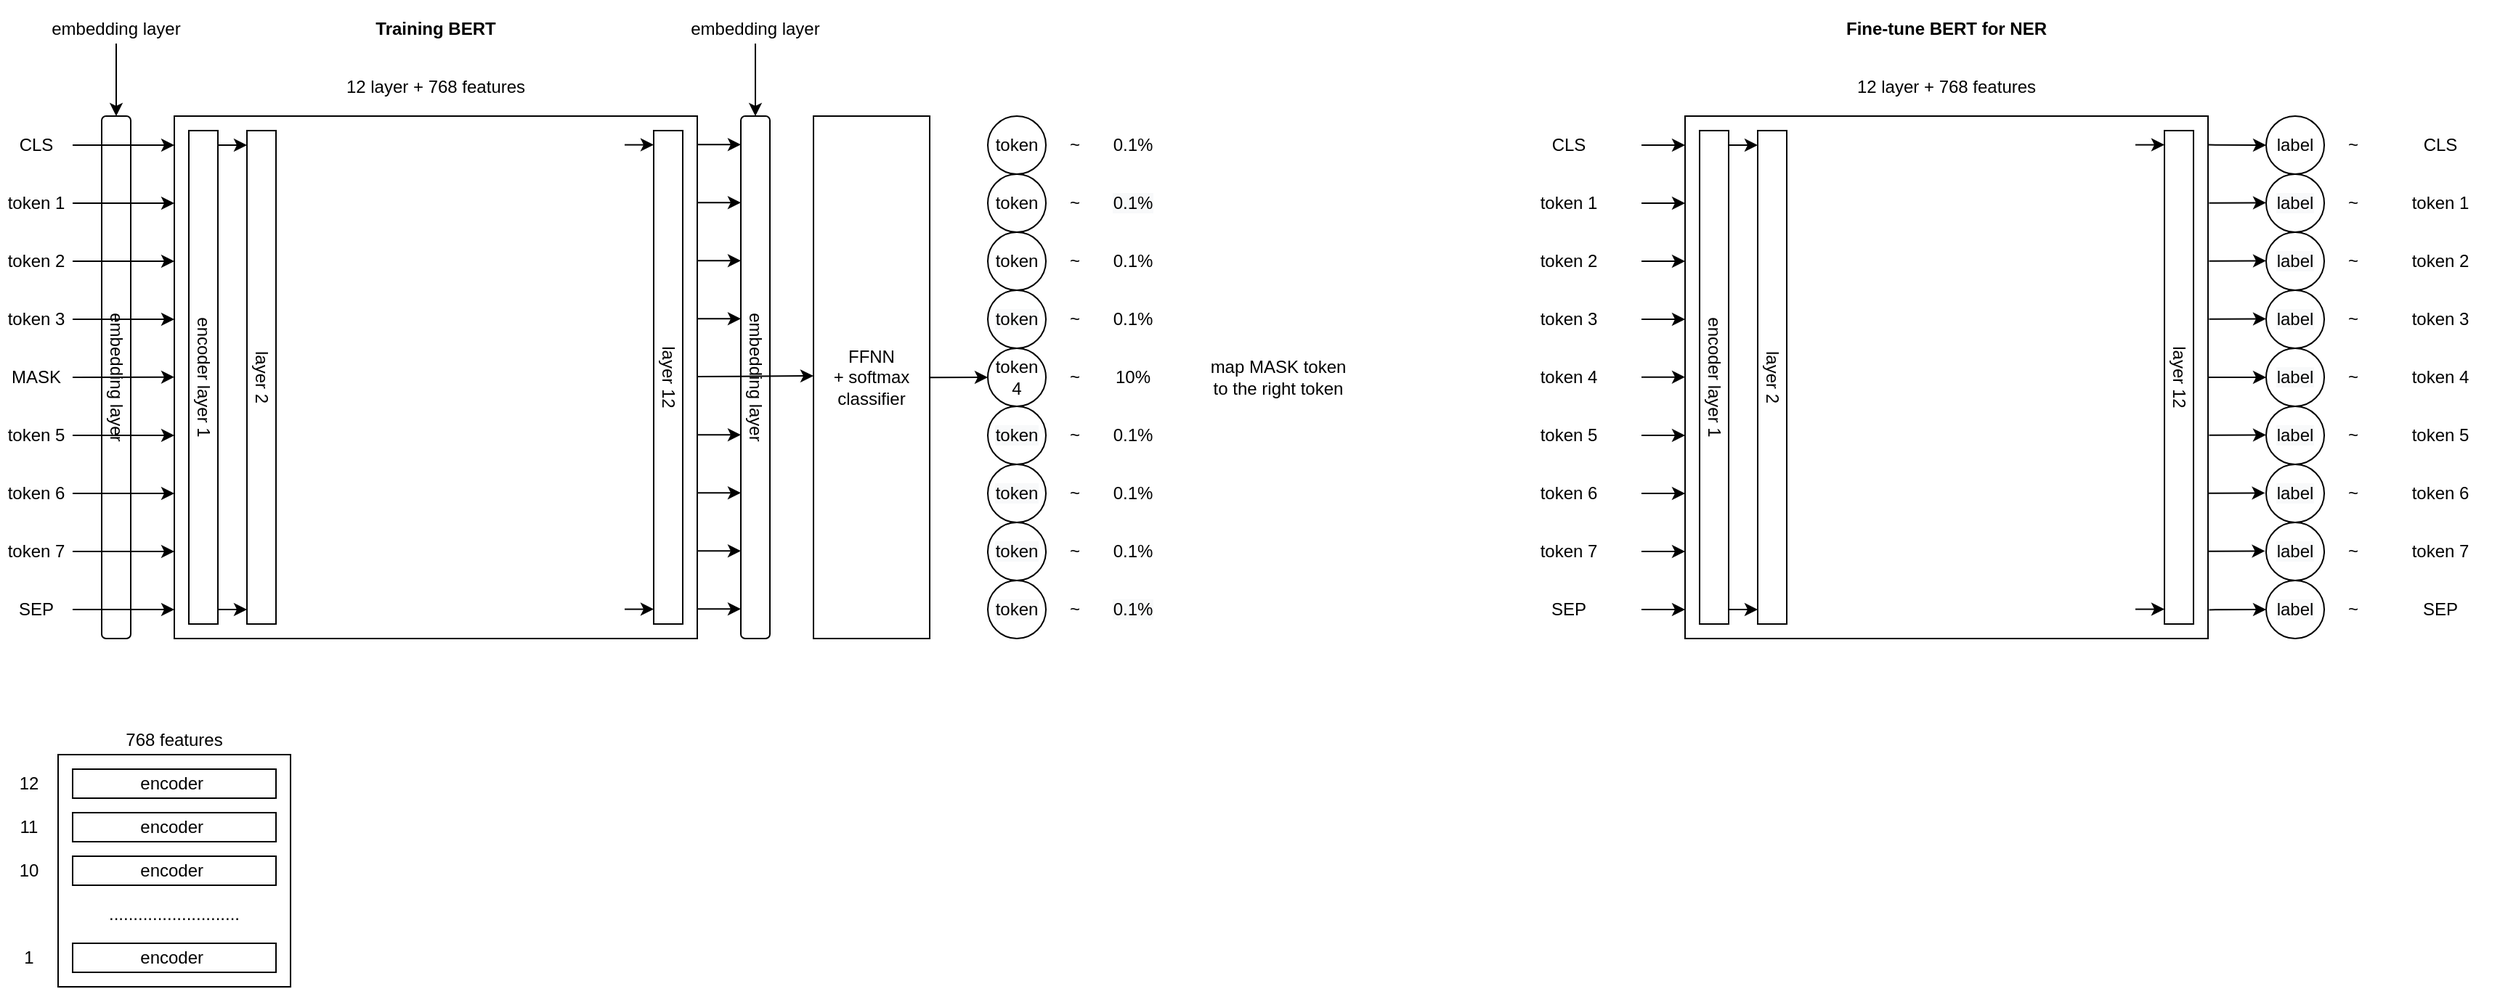 <mxfile version="14.7.3" type="github">
  <diagram id="Am8PIktLpf--4aQYehBC" name="Page-1">
    <mxGraphModel dx="979" dy="536" grid="0" gridSize="10" guides="1" tooltips="1" connect="1" arrows="1" fold="1" page="1" pageScale="1" pageWidth="1920" pageHeight="1200" math="0" shadow="0">
      <root>
        <mxCell id="0" />
        <mxCell id="1" parent="0" />
        <mxCell id="1VEz2_jv1e1CEYr6-E1S-1" value="" style="whiteSpace=wrap;html=1;aspect=fixed;" parent="1" vertex="1">
          <mxGeometry x="1200" y="200" width="360" height="360" as="geometry" />
        </mxCell>
        <mxCell id="1VEz2_jv1e1CEYr6-E1S-2" value="" style="rounded=0;whiteSpace=wrap;html=1;" parent="1" vertex="1">
          <mxGeometry x="1210" y="210" width="20" height="340" as="geometry" />
        </mxCell>
        <mxCell id="1VEz2_jv1e1CEYr6-E1S-3" value="" style="rounded=0;whiteSpace=wrap;html=1;" parent="1" vertex="1">
          <mxGeometry x="1250" y="210" width="20" height="340" as="geometry" />
        </mxCell>
        <mxCell id="1VEz2_jv1e1CEYr6-E1S-4" value="" style="rounded=0;whiteSpace=wrap;html=1;" parent="1" vertex="1">
          <mxGeometry x="1530" y="210" width="20" height="340" as="geometry" />
        </mxCell>
        <mxCell id="1VEz2_jv1e1CEYr6-E1S-5" value="" style="endArrow=classic;html=1;" parent="1" edge="1">
          <mxGeometry width="50" height="50" relative="1" as="geometry">
            <mxPoint x="1170" y="220" as="sourcePoint" />
            <mxPoint x="1200" y="220" as="targetPoint" />
            <Array as="points">
              <mxPoint x="1200" y="220" />
            </Array>
          </mxGeometry>
        </mxCell>
        <mxCell id="1VEz2_jv1e1CEYr6-E1S-6" value="" style="endArrow=classic;html=1;" parent="1" edge="1">
          <mxGeometry width="50" height="50" relative="1" as="geometry">
            <mxPoint x="1170" y="260" as="sourcePoint" />
            <mxPoint x="1200" y="260" as="targetPoint" />
            <Array as="points">
              <mxPoint x="1200" y="260" />
            </Array>
          </mxGeometry>
        </mxCell>
        <mxCell id="1VEz2_jv1e1CEYr6-E1S-7" value="" style="endArrow=classic;html=1;" parent="1" edge="1">
          <mxGeometry width="50" height="50" relative="1" as="geometry">
            <mxPoint x="1170" y="300" as="sourcePoint" />
            <mxPoint x="1200" y="300" as="targetPoint" />
            <Array as="points">
              <mxPoint x="1200" y="300" />
            </Array>
          </mxGeometry>
        </mxCell>
        <mxCell id="1VEz2_jv1e1CEYr6-E1S-8" value="" style="endArrow=classic;html=1;" parent="1" edge="1">
          <mxGeometry width="50" height="50" relative="1" as="geometry">
            <mxPoint x="1170" y="340" as="sourcePoint" />
            <mxPoint x="1200" y="340" as="targetPoint" />
            <Array as="points">
              <mxPoint x="1200" y="340" />
            </Array>
          </mxGeometry>
        </mxCell>
        <mxCell id="1VEz2_jv1e1CEYr6-E1S-9" value="" style="endArrow=classic;html=1;" parent="1" edge="1">
          <mxGeometry width="50" height="50" relative="1" as="geometry">
            <mxPoint x="1170" y="379.83" as="sourcePoint" />
            <mxPoint x="1200" y="379.83" as="targetPoint" />
            <Array as="points">
              <mxPoint x="1200" y="379.83" />
            </Array>
          </mxGeometry>
        </mxCell>
        <mxCell id="1VEz2_jv1e1CEYr6-E1S-10" value="" style="endArrow=classic;html=1;" parent="1" edge="1">
          <mxGeometry width="50" height="50" relative="1" as="geometry">
            <mxPoint x="1170" y="420.0" as="sourcePoint" />
            <mxPoint x="1200" y="420.0" as="targetPoint" />
            <Array as="points">
              <mxPoint x="1200" y="420" />
            </Array>
          </mxGeometry>
        </mxCell>
        <mxCell id="1VEz2_jv1e1CEYr6-E1S-11" value="" style="endArrow=classic;html=1;" parent="1" edge="1">
          <mxGeometry width="50" height="50" relative="1" as="geometry">
            <mxPoint x="1170" y="460" as="sourcePoint" />
            <mxPoint x="1200" y="460" as="targetPoint" />
            <Array as="points">
              <mxPoint x="1200" y="460" />
            </Array>
          </mxGeometry>
        </mxCell>
        <mxCell id="1VEz2_jv1e1CEYr6-E1S-12" value="" style="endArrow=classic;html=1;" parent="1" edge="1">
          <mxGeometry width="50" height="50" relative="1" as="geometry">
            <mxPoint x="1170" y="500" as="sourcePoint" />
            <mxPoint x="1200" y="500" as="targetPoint" />
            <Array as="points">
              <mxPoint x="1200" y="500" />
            </Array>
          </mxGeometry>
        </mxCell>
        <mxCell id="1VEz2_jv1e1CEYr6-E1S-13" value="" style="endArrow=classic;html=1;" parent="1" edge="1">
          <mxGeometry width="50" height="50" relative="1" as="geometry">
            <mxPoint x="1170" y="540" as="sourcePoint" />
            <mxPoint x="1200" y="540" as="targetPoint" />
            <Array as="points">
              <mxPoint x="1200" y="540" />
            </Array>
          </mxGeometry>
        </mxCell>
        <mxCell id="1VEz2_jv1e1CEYr6-E1S-14" value="" style="endArrow=classic;html=1;" parent="1" edge="1">
          <mxGeometry width="50" height="50" relative="1" as="geometry">
            <mxPoint x="1230" y="220" as="sourcePoint" />
            <mxPoint x="1250" y="220" as="targetPoint" />
            <Array as="points" />
          </mxGeometry>
        </mxCell>
        <mxCell id="1VEz2_jv1e1CEYr6-E1S-16" value="" style="endArrow=classic;html=1;" parent="1" edge="1">
          <mxGeometry width="50" height="50" relative="1" as="geometry">
            <mxPoint x="1230" y="540" as="sourcePoint" />
            <mxPoint x="1250" y="540" as="targetPoint" />
            <Array as="points" />
          </mxGeometry>
        </mxCell>
        <mxCell id="1VEz2_jv1e1CEYr6-E1S-17" value="" style="endArrow=classic;html=1;exitX=1.001;exitY=0.055;exitDx=0;exitDy=0;exitPerimeter=0;" parent="1" source="1VEz2_jv1e1CEYr6-E1S-1" edge="1">
          <mxGeometry width="50" height="50" relative="1" as="geometry">
            <mxPoint x="1570" y="220" as="sourcePoint" />
            <mxPoint x="1600" y="220" as="targetPoint" />
            <Array as="points">
              <mxPoint x="1600" y="220" />
            </Array>
          </mxGeometry>
        </mxCell>
        <mxCell id="1VEz2_jv1e1CEYr6-E1S-18" value="" style="endArrow=classic;html=1;exitX=1.002;exitY=0.945;exitDx=0;exitDy=0;exitPerimeter=0;" parent="1" source="1VEz2_jv1e1CEYr6-E1S-1" edge="1">
          <mxGeometry width="50" height="50" relative="1" as="geometry">
            <mxPoint x="1570" y="540" as="sourcePoint" />
            <mxPoint x="1600" y="540" as="targetPoint" />
            <Array as="points" />
          </mxGeometry>
        </mxCell>
        <mxCell id="1VEz2_jv1e1CEYr6-E1S-21" value="label" style="ellipse;whiteSpace=wrap;html=1;aspect=fixed;" parent="1" vertex="1">
          <mxGeometry x="1600" y="200" width="40" height="40" as="geometry" />
        </mxCell>
        <mxCell id="1VEz2_jv1e1CEYr6-E1S-22" value="&#xa;&#xa;&lt;span style=&quot;color: rgb(0, 0, 0); font-family: helvetica; font-size: 12px; font-style: normal; font-weight: 400; letter-spacing: normal; text-align: center; text-indent: 0px; text-transform: none; word-spacing: 0px; background-color: rgb(248, 249, 250); display: inline; float: none;&quot;&gt;label&lt;/span&gt;&#xa;&#xa;" style="ellipse;whiteSpace=wrap;html=1;aspect=fixed;" parent="1" vertex="1">
          <mxGeometry x="1600" y="240" width="40" height="40" as="geometry" />
        </mxCell>
        <mxCell id="1VEz2_jv1e1CEYr6-E1S-23" value="&#xa;&#xa;&lt;span style=&quot;color: rgb(0, 0, 0); font-family: helvetica; font-size: 12px; font-style: normal; font-weight: 400; letter-spacing: normal; text-align: center; text-indent: 0px; text-transform: none; word-spacing: 0px; background-color: rgb(248, 249, 250); display: inline; float: none;&quot;&gt;label&lt;/span&gt;&#xa;&#xa;" style="ellipse;whiteSpace=wrap;html=1;aspect=fixed;" parent="1" vertex="1">
          <mxGeometry x="1600" y="280" width="40" height="40" as="geometry" />
        </mxCell>
        <mxCell id="1VEz2_jv1e1CEYr6-E1S-24" value="&#xa;&#xa;&lt;span style=&quot;color: rgb(0, 0, 0); font-family: helvetica; font-size: 12px; font-style: normal; font-weight: 400; letter-spacing: normal; text-align: center; text-indent: 0px; text-transform: none; word-spacing: 0px; background-color: rgb(248, 249, 250); display: inline; float: none;&quot;&gt;label&lt;/span&gt;&#xa;&#xa;" style="ellipse;whiteSpace=wrap;html=1;aspect=fixed;" parent="1" vertex="1">
          <mxGeometry x="1600" y="320" width="40" height="40" as="geometry" />
        </mxCell>
        <mxCell id="1VEz2_jv1e1CEYr6-E1S-25" value="&#xa;&#xa;&lt;span style=&quot;color: rgb(0, 0, 0); font-family: helvetica; font-size: 12px; font-style: normal; font-weight: 400; letter-spacing: normal; text-align: center; text-indent: 0px; text-transform: none; word-spacing: 0px; background-color: rgb(248, 249, 250); display: inline; float: none;&quot;&gt;label&lt;/span&gt;&#xa;&#xa;" style="ellipse;whiteSpace=wrap;html=1;aspect=fixed;" parent="1" vertex="1">
          <mxGeometry x="1600" y="360" width="40" height="40" as="geometry" />
        </mxCell>
        <mxCell id="1VEz2_jv1e1CEYr6-E1S-26" value="&#xa;&#xa;&lt;span style=&quot;color: rgb(0, 0, 0); font-family: helvetica; font-size: 12px; font-style: normal; font-weight: 400; letter-spacing: normal; text-align: center; text-indent: 0px; text-transform: none; word-spacing: 0px; background-color: rgb(248, 249, 250); display: inline; float: none;&quot;&gt;label&lt;/span&gt;&#xa;&#xa;" style="ellipse;whiteSpace=wrap;html=1;aspect=fixed;" parent="1" vertex="1">
          <mxGeometry x="1600" y="400" width="40" height="40" as="geometry" />
        </mxCell>
        <mxCell id="1VEz2_jv1e1CEYr6-E1S-27" value="&#xa;&#xa;&lt;span style=&quot;color: rgb(0, 0, 0); font-family: helvetica; font-size: 12px; font-style: normal; font-weight: 400; letter-spacing: normal; text-align: center; text-indent: 0px; text-transform: none; word-spacing: 0px; background-color: rgb(248, 249, 250); display: inline; float: none;&quot;&gt;label&lt;/span&gt;&#xa;&#xa;" style="ellipse;whiteSpace=wrap;html=1;aspect=fixed;" parent="1" vertex="1">
          <mxGeometry x="1600" y="440" width="40" height="40" as="geometry" />
        </mxCell>
        <mxCell id="1VEz2_jv1e1CEYr6-E1S-28" value="&#xa;&#xa;&lt;span style=&quot;color: rgb(0, 0, 0); font-family: helvetica; font-size: 12px; font-style: normal; font-weight: 400; letter-spacing: normal; text-align: center; text-indent: 0px; text-transform: none; word-spacing: 0px; background-color: rgb(248, 249, 250); display: inline; float: none;&quot;&gt;label&lt;/span&gt;&#xa;&#xa;" style="ellipse;whiteSpace=wrap;html=1;aspect=fixed;" parent="1" vertex="1">
          <mxGeometry x="1600" y="480" width="40" height="40" as="geometry" />
        </mxCell>
        <mxCell id="1VEz2_jv1e1CEYr6-E1S-29" value="&#xa;&#xa;&lt;span style=&quot;color: rgb(0, 0, 0); font-family: helvetica; font-size: 12px; font-style: normal; font-weight: 400; letter-spacing: normal; text-align: center; text-indent: 0px; text-transform: none; word-spacing: 0px; background-color: rgb(248, 249, 250); display: inline; float: none;&quot;&gt;label&lt;/span&gt;&#xa;&#xa;" style="ellipse;whiteSpace=wrap;html=1;aspect=fixed;" parent="1" vertex="1">
          <mxGeometry x="1600" y="520" width="40" height="40" as="geometry" />
        </mxCell>
        <mxCell id="1VEz2_jv1e1CEYr6-E1S-30" value="" style="endArrow=classic;html=1;entryX=0;entryY=0.5;entryDx=0;entryDy=0;" parent="1" target="1VEz2_jv1e1CEYr6-E1S-25" edge="1">
          <mxGeometry width="50" height="50" relative="1" as="geometry">
            <mxPoint x="1560" y="380" as="sourcePoint" />
            <mxPoint x="1610" y="330" as="targetPoint" />
          </mxGeometry>
        </mxCell>
        <mxCell id="1VEz2_jv1e1CEYr6-E1S-31" value="12 layer + 768 features" style="text;html=1;strokeColor=none;fillColor=none;align=center;verticalAlign=middle;whiteSpace=wrap;rounded=0;" parent="1" vertex="1">
          <mxGeometry x="1200" y="170" width="360" height="20" as="geometry" />
        </mxCell>
        <mxCell id="1VEz2_jv1e1CEYr6-E1S-32" value="encoder layer 1" style="text;html=1;strokeColor=none;fillColor=none;align=center;verticalAlign=middle;whiteSpace=wrap;rounded=0;rotation=90;" parent="1" vertex="1">
          <mxGeometry x="1175" y="370" width="90" height="20" as="geometry" />
        </mxCell>
        <mxCell id="1VEz2_jv1e1CEYr6-E1S-33" value="layer 2" style="text;html=1;strokeColor=none;fillColor=none;align=center;verticalAlign=middle;whiteSpace=wrap;rounded=0;rotation=90;" parent="1" vertex="1">
          <mxGeometry x="1240" y="370" width="40" height="20" as="geometry" />
        </mxCell>
        <mxCell id="1VEz2_jv1e1CEYr6-E1S-34" value="layer 12" style="text;html=1;strokeColor=none;fillColor=none;align=center;verticalAlign=middle;whiteSpace=wrap;rounded=0;rotation=90;" parent="1" vertex="1">
          <mxGeometry x="1505" y="370" width="70" height="20" as="geometry" />
        </mxCell>
        <mxCell id="1VEz2_jv1e1CEYr6-E1S-35" value="CLS&lt;span style=&quot;color: rgba(0 , 0 , 0 , 0) ; font-family: monospace ; font-size: 0px&quot;&gt;%3CmxGraphModel%3E%3Croot%3E%3CmxCell%20id%3D%220%22%2F%3E%3CmxCell%20id%3D%221%22%20parent%3D%220%22%2F%3E%3CmxCell%20id%3D%222%22%20value%3D%22layer%202%22%20style%3D%22text%3Bhtml%3D1%3BstrokeColor%3Dnone%3BfillColor%3Dnone%3Balign%3Dcenter%3BverticalAlign%3Dmiddle%3BwhiteSpace%3Dwrap%3Brounded%3D0%3Brotation%3D90%3B%22%20vertex%3D%221%22%20parent%3D%221%22%3E%3CmxGeometry%20x%3D%22240%22%20y%3D%22270%22%20width%3D%2240%22%20height%3D%2220%22%20as%3D%22geometry%22%2F%3E%3C%2FmxCell%3E%3C%2Froot%3E%3C%2FmxGraphModel%3E&lt;/span&gt;&lt;span style=&quot;color: rgba(0 , 0 , 0 , 0) ; font-family: monospace ; font-size: 0px&quot;&gt;%3CmxGraphModel%3E%3Croot%3E%3CmxCell%20id%3D%220%22%2F%3E%3CmxCell%20id%3D%221%22%20parent%3D%220%22%2F%3E%3CmxCell%20id%3D%222%22%20value%3D%22layer%202%22%20style%3D%22text%3Bhtml%3D1%3BstrokeColor%3Dnone%3BfillColor%3Dnone%3Balign%3Dcenter%3BverticalAlign%3Dmiddle%3BwhiteSpace%3Dwrap%3Brounded%3D0%3Brotation%3D90%3B%22%20vertex%3D%221%22%20parent%3D%221%22%3E%3CmxGeometry%20x%3D%22240%22%20y%3D%22270%22%20width%3D%2240%22%20height%3D%2220%22%20as%3D%22geometry%22%2F%3E%3C%2FmxCell%3E%3C%2Froot%3E%3C%2FmxGraphModel%3E&lt;/span&gt;" style="text;html=1;strokeColor=none;fillColor=none;align=center;verticalAlign=middle;whiteSpace=wrap;rounded=0;" parent="1" vertex="1">
          <mxGeometry x="1080" y="210" width="80" height="20" as="geometry" />
        </mxCell>
        <mxCell id="1VEz2_jv1e1CEYr6-E1S-36" value="token 1" style="text;html=1;strokeColor=none;fillColor=none;align=center;verticalAlign=middle;whiteSpace=wrap;rounded=0;" parent="1" vertex="1">
          <mxGeometry x="1080" y="250" width="80" height="20" as="geometry" />
        </mxCell>
        <mxCell id="1VEz2_jv1e1CEYr6-E1S-37" value="token 2" style="text;html=1;strokeColor=none;fillColor=none;align=center;verticalAlign=middle;whiteSpace=wrap;rounded=0;" parent="1" vertex="1">
          <mxGeometry x="1080" y="290" width="80" height="20" as="geometry" />
        </mxCell>
        <mxCell id="1VEz2_jv1e1CEYr6-E1S-38" value="token 3" style="text;html=1;strokeColor=none;fillColor=none;align=center;verticalAlign=middle;whiteSpace=wrap;rounded=0;" parent="1" vertex="1">
          <mxGeometry x="1080" y="330" width="80" height="20" as="geometry" />
        </mxCell>
        <mxCell id="1VEz2_jv1e1CEYr6-E1S-39" value="token 4" style="text;html=1;strokeColor=none;fillColor=none;align=center;verticalAlign=middle;whiteSpace=wrap;rounded=0;" parent="1" vertex="1">
          <mxGeometry x="1080" y="370" width="80" height="20" as="geometry" />
        </mxCell>
        <mxCell id="1VEz2_jv1e1CEYr6-E1S-40" value="token 5" style="text;html=1;strokeColor=none;fillColor=none;align=center;verticalAlign=middle;whiteSpace=wrap;rounded=0;" parent="1" vertex="1">
          <mxGeometry x="1080" y="410" width="80" height="20" as="geometry" />
        </mxCell>
        <mxCell id="1VEz2_jv1e1CEYr6-E1S-41" value="token 6" style="text;html=1;strokeColor=none;fillColor=none;align=center;verticalAlign=middle;whiteSpace=wrap;rounded=0;" parent="1" vertex="1">
          <mxGeometry x="1080" y="450" width="80" height="20" as="geometry" />
        </mxCell>
        <mxCell id="1VEz2_jv1e1CEYr6-E1S-42" value="token 7" style="text;html=1;strokeColor=none;fillColor=none;align=center;verticalAlign=middle;whiteSpace=wrap;rounded=0;" parent="1" vertex="1">
          <mxGeometry x="1080" y="490" width="80" height="20" as="geometry" />
        </mxCell>
        <mxCell id="1VEz2_jv1e1CEYr6-E1S-43" value="SEP" style="text;html=1;strokeColor=none;fillColor=none;align=center;verticalAlign=middle;whiteSpace=wrap;rounded=0;" parent="1" vertex="1">
          <mxGeometry x="1080" y="530" width="80" height="20" as="geometry" />
        </mxCell>
        <mxCell id="1VEz2_jv1e1CEYr6-E1S-44" value="CLS&lt;span style=&quot;color: rgba(0 , 0 , 0 , 0) ; font-family: monospace ; font-size: 0px&quot;&gt;%3CmxGraphModel%3E%3Croot%3E%3CmxCell%20id%3D%220%22%2F%3E%3CmxCell%20id%3D%221%22%20parent%3D%220%22%2F%3E%3CmxCell%20id%3D%222%22%20value%3D%22layer%202%22%20style%3D%22text%3Bhtml%3D1%3BstrokeColor%3Dnone%3BfillColor%3Dnone%3Balign%3Dcenter%3BverticalAlign%3Dmiddle%3BwhiteSpace%3Dwrap%3Brounded%3D0%3Brotation%3D90%3B%22%20vertex%3D%221%22%20parent%3D%221%22%3E%3CmxGeometry%20x%3D%22240%22%20y%3D%22270%22%20width%3D%2240%22%20height%3D%2220%22%20as%3D%22geometry%22%2F%3E%3C%2FmxCell%3E%3C%2Froot%3E%3C%2FmxGraphModel%3E&lt;/span&gt;&lt;span style=&quot;color: rgba(0 , 0 , 0 , 0) ; font-family: monospace ; font-size: 0px&quot;&gt;%3CmxGraphModel%3E%3Croot%3E%3CmxCell%20id%3D%220%22%2F%3E%3CmxCell%20id%3D%221%22%20parent%3D%220%22%2F%3E%3CmxCell%20id%3D%222%22%20value%3D%22layer%202%22%20style%3D%22text%3Bhtml%3D1%3BstrokeColor%3Dnone%3BfillColor%3Dnone%3Balign%3Dcenter%3BverticalAlign%3Dmiddle%3BwhiteSpace%3Dwrap%3Brounded%3D0%3Brotation%3D90%3B%22%20vertex%3D%221%22%20parent%3D%221%22%3E%3CmxGeometry%20x%3D%22240%22%20y%3D%22270%22%20width%3D%2240%22%20height%3D%2220%22%20as%3D%22geometry%22%2F%3E%3C%2FmxCell%3E%3C%2Froot%3E%3C%2FmxGraphModel%3E&lt;/span&gt;" style="text;html=1;strokeColor=none;fillColor=none;align=center;verticalAlign=middle;whiteSpace=wrap;rounded=0;" parent="1" vertex="1">
          <mxGeometry x="1680" y="210" width="80" height="20" as="geometry" />
        </mxCell>
        <mxCell id="1VEz2_jv1e1CEYr6-E1S-45" value="token 1" style="text;html=1;strokeColor=none;fillColor=none;align=center;verticalAlign=middle;whiteSpace=wrap;rounded=0;" parent="1" vertex="1">
          <mxGeometry x="1680" y="250" width="80" height="20" as="geometry" />
        </mxCell>
        <mxCell id="1VEz2_jv1e1CEYr6-E1S-46" value="token 2" style="text;html=1;strokeColor=none;fillColor=none;align=center;verticalAlign=middle;whiteSpace=wrap;rounded=0;" parent="1" vertex="1">
          <mxGeometry x="1680" y="290" width="80" height="20" as="geometry" />
        </mxCell>
        <mxCell id="1VEz2_jv1e1CEYr6-E1S-47" value="token 3" style="text;html=1;strokeColor=none;fillColor=none;align=center;verticalAlign=middle;whiteSpace=wrap;rounded=0;" parent="1" vertex="1">
          <mxGeometry x="1680" y="330" width="80" height="20" as="geometry" />
        </mxCell>
        <mxCell id="1VEz2_jv1e1CEYr6-E1S-48" value="token 4" style="text;html=1;strokeColor=none;fillColor=none;align=center;verticalAlign=middle;whiteSpace=wrap;rounded=0;" parent="1" vertex="1">
          <mxGeometry x="1680" y="370" width="80" height="20" as="geometry" />
        </mxCell>
        <mxCell id="1VEz2_jv1e1CEYr6-E1S-49" value="token 5" style="text;html=1;strokeColor=none;fillColor=none;align=center;verticalAlign=middle;whiteSpace=wrap;rounded=0;" parent="1" vertex="1">
          <mxGeometry x="1680" y="410" width="80" height="20" as="geometry" />
        </mxCell>
        <mxCell id="1VEz2_jv1e1CEYr6-E1S-50" value="token 6" style="text;html=1;strokeColor=none;fillColor=none;align=center;verticalAlign=middle;whiteSpace=wrap;rounded=0;" parent="1" vertex="1">
          <mxGeometry x="1680" y="450" width="80" height="20" as="geometry" />
        </mxCell>
        <mxCell id="1VEz2_jv1e1CEYr6-E1S-51" value="token 7" style="text;html=1;strokeColor=none;fillColor=none;align=center;verticalAlign=middle;whiteSpace=wrap;rounded=0;" parent="1" vertex="1">
          <mxGeometry x="1680" y="490" width="80" height="20" as="geometry" />
        </mxCell>
        <mxCell id="1VEz2_jv1e1CEYr6-E1S-52" value="SEP" style="text;html=1;strokeColor=none;fillColor=none;align=center;verticalAlign=middle;whiteSpace=wrap;rounded=0;" parent="1" vertex="1">
          <mxGeometry x="1680" y="530" width="80" height="20" as="geometry" />
        </mxCell>
        <mxCell id="1VEz2_jv1e1CEYr6-E1S-54" value="~" style="text;html=1;strokeColor=none;fillColor=none;align=center;verticalAlign=middle;whiteSpace=wrap;rounded=0;" parent="1" vertex="1">
          <mxGeometry x="1640" y="210" width="40" height="20" as="geometry" />
        </mxCell>
        <mxCell id="1VEz2_jv1e1CEYr6-E1S-55" value="~" style="text;html=1;strokeColor=none;fillColor=none;align=center;verticalAlign=middle;whiteSpace=wrap;rounded=0;" parent="1" vertex="1">
          <mxGeometry x="1640" y="250" width="40" height="20" as="geometry" />
        </mxCell>
        <mxCell id="1VEz2_jv1e1CEYr6-E1S-56" value="~" style="text;html=1;strokeColor=none;fillColor=none;align=center;verticalAlign=middle;whiteSpace=wrap;rounded=0;" parent="1" vertex="1">
          <mxGeometry x="1640" y="290" width="40" height="20" as="geometry" />
        </mxCell>
        <mxCell id="1VEz2_jv1e1CEYr6-E1S-57" value="~" style="text;html=1;strokeColor=none;fillColor=none;align=center;verticalAlign=middle;whiteSpace=wrap;rounded=0;" parent="1" vertex="1">
          <mxGeometry x="1640" y="330" width="40" height="20" as="geometry" />
        </mxCell>
        <mxCell id="1VEz2_jv1e1CEYr6-E1S-58" value="~" style="text;html=1;strokeColor=none;fillColor=none;align=center;verticalAlign=middle;whiteSpace=wrap;rounded=0;" parent="1" vertex="1">
          <mxGeometry x="1640" y="370" width="40" height="20" as="geometry" />
        </mxCell>
        <mxCell id="1VEz2_jv1e1CEYr6-E1S-59" value="~" style="text;html=1;strokeColor=none;fillColor=none;align=center;verticalAlign=middle;whiteSpace=wrap;rounded=0;" parent="1" vertex="1">
          <mxGeometry x="1640" y="410" width="40" height="20" as="geometry" />
        </mxCell>
        <mxCell id="1VEz2_jv1e1CEYr6-E1S-60" value="~" style="text;html=1;strokeColor=none;fillColor=none;align=center;verticalAlign=middle;whiteSpace=wrap;rounded=0;" parent="1" vertex="1">
          <mxGeometry x="1640" y="450" width="40" height="20" as="geometry" />
        </mxCell>
        <mxCell id="1VEz2_jv1e1CEYr6-E1S-61" value="~" style="text;html=1;strokeColor=none;fillColor=none;align=center;verticalAlign=middle;whiteSpace=wrap;rounded=0;" parent="1" vertex="1">
          <mxGeometry x="1640" y="490" width="40" height="20" as="geometry" />
        </mxCell>
        <mxCell id="1VEz2_jv1e1CEYr6-E1S-62" value="~" style="text;html=1;strokeColor=none;fillColor=none;align=center;verticalAlign=middle;whiteSpace=wrap;rounded=0;" parent="1" vertex="1">
          <mxGeometry x="1640" y="530" width="40" height="20" as="geometry" />
        </mxCell>
        <mxCell id="1VEz2_jv1e1CEYr6-E1S-63" value="" style="endArrow=classic;html=1;" parent="1" edge="1">
          <mxGeometry width="50" height="50" relative="1" as="geometry">
            <mxPoint x="1510" y="219.8" as="sourcePoint" />
            <mxPoint x="1530" y="219.8" as="targetPoint" />
            <Array as="points" />
          </mxGeometry>
        </mxCell>
        <mxCell id="1VEz2_jv1e1CEYr6-E1S-64" value="" style="endArrow=classic;html=1;" parent="1" edge="1">
          <mxGeometry width="50" height="50" relative="1" as="geometry">
            <mxPoint x="1510" y="539.8" as="sourcePoint" />
            <mxPoint x="1530" y="539.8" as="targetPoint" />
            <Array as="points" />
          </mxGeometry>
        </mxCell>
        <mxCell id="1VEz2_jv1e1CEYr6-E1S-65" value="" style="rounded=0;whiteSpace=wrap;html=1;" parent="1" vertex="1">
          <mxGeometry x="80" y="640" width="160" height="160" as="geometry" />
        </mxCell>
        <mxCell id="1VEz2_jv1e1CEYr6-E1S-66" value="encoder&amp;nbsp;" style="rounded=0;whiteSpace=wrap;html=1;" parent="1" vertex="1">
          <mxGeometry x="90" y="650" width="140" height="20" as="geometry" />
        </mxCell>
        <mxCell id="1VEz2_jv1e1CEYr6-E1S-67" value="encoder&amp;nbsp;" style="rounded=0;whiteSpace=wrap;html=1;" parent="1" vertex="1">
          <mxGeometry x="90" y="680" width="140" height="20" as="geometry" />
        </mxCell>
        <mxCell id="1VEz2_jv1e1CEYr6-E1S-68" value="encoder&amp;nbsp;" style="rounded=0;whiteSpace=wrap;html=1;" parent="1" vertex="1">
          <mxGeometry x="90" y="710" width="140" height="20" as="geometry" />
        </mxCell>
        <mxCell id="1VEz2_jv1e1CEYr6-E1S-69" value="encoder&amp;nbsp;" style="rounded=0;whiteSpace=wrap;html=1;" parent="1" vertex="1">
          <mxGeometry x="90" y="770" width="140" height="20" as="geometry" />
        </mxCell>
        <mxCell id="1VEz2_jv1e1CEYr6-E1S-71" value="12" style="text;html=1;strokeColor=none;fillColor=none;align=center;verticalAlign=middle;whiteSpace=wrap;rounded=0;" parent="1" vertex="1">
          <mxGeometry x="40" y="650" width="40" height="20" as="geometry" />
        </mxCell>
        <mxCell id="1VEz2_jv1e1CEYr6-E1S-72" value="1" style="text;html=1;strokeColor=none;fillColor=none;align=center;verticalAlign=middle;whiteSpace=wrap;rounded=0;" parent="1" vertex="1">
          <mxGeometry x="40" y="770" width="40" height="20" as="geometry" />
        </mxCell>
        <mxCell id="1VEz2_jv1e1CEYr6-E1S-73" value="10" style="text;html=1;strokeColor=none;fillColor=none;align=center;verticalAlign=middle;whiteSpace=wrap;rounded=0;" parent="1" vertex="1">
          <mxGeometry x="40" y="710" width="40" height="20" as="geometry" />
        </mxCell>
        <mxCell id="1VEz2_jv1e1CEYr6-E1S-74" value="11" style="text;html=1;strokeColor=none;fillColor=none;align=center;verticalAlign=middle;whiteSpace=wrap;rounded=0;" parent="1" vertex="1">
          <mxGeometry x="40" y="680" width="40" height="20" as="geometry" />
        </mxCell>
        <mxCell id="1VEz2_jv1e1CEYr6-E1S-165" value="" style="endArrow=classic;html=1;exitX=1.002;exitY=0.945;exitDx=0;exitDy=0;exitPerimeter=0;" parent="1" edge="1">
          <mxGeometry width="50" height="50" relative="1" as="geometry">
            <mxPoint x="1560" y="499.91" as="sourcePoint" />
            <mxPoint x="1599.28" y="499.71" as="targetPoint" />
            <Array as="points" />
          </mxGeometry>
        </mxCell>
        <mxCell id="1VEz2_jv1e1CEYr6-E1S-166" value="" style="endArrow=classic;html=1;exitX=1.002;exitY=0.945;exitDx=0;exitDy=0;exitPerimeter=0;" parent="1" edge="1">
          <mxGeometry width="50" height="50" relative="1" as="geometry">
            <mxPoint x="1560" y="459.91" as="sourcePoint" />
            <mxPoint x="1599.28" y="459.71" as="targetPoint" />
            <Array as="points" />
          </mxGeometry>
        </mxCell>
        <mxCell id="1VEz2_jv1e1CEYr6-E1S-167" value="" style="endArrow=classic;html=1;exitX=1.002;exitY=0.945;exitDx=0;exitDy=0;exitPerimeter=0;" parent="1" edge="1">
          <mxGeometry width="50" height="50" relative="1" as="geometry">
            <mxPoint x="1560.72" y="419.91" as="sourcePoint" />
            <mxPoint x="1600" y="419.71" as="targetPoint" />
            <Array as="points" />
          </mxGeometry>
        </mxCell>
        <mxCell id="1VEz2_jv1e1CEYr6-E1S-168" value="" style="endArrow=classic;html=1;exitX=1.002;exitY=0.945;exitDx=0;exitDy=0;exitPerimeter=0;" parent="1" edge="1">
          <mxGeometry width="50" height="50" relative="1" as="geometry">
            <mxPoint x="1560.72" y="339.91" as="sourcePoint" />
            <mxPoint x="1600" y="339.71" as="targetPoint" />
            <Array as="points" />
          </mxGeometry>
        </mxCell>
        <mxCell id="1VEz2_jv1e1CEYr6-E1S-169" value="" style="endArrow=classic;html=1;exitX=1.002;exitY=0.945;exitDx=0;exitDy=0;exitPerimeter=0;" parent="1" edge="1">
          <mxGeometry width="50" height="50" relative="1" as="geometry">
            <mxPoint x="1560.72" y="299.91" as="sourcePoint" />
            <mxPoint x="1600" y="299.71" as="targetPoint" />
            <Array as="points" />
          </mxGeometry>
        </mxCell>
        <mxCell id="1VEz2_jv1e1CEYr6-E1S-170" value="" style="endArrow=classic;html=1;exitX=1.002;exitY=0.945;exitDx=0;exitDy=0;exitPerimeter=0;" parent="1" edge="1">
          <mxGeometry width="50" height="50" relative="1" as="geometry">
            <mxPoint x="1560.72" y="259.91" as="sourcePoint" />
            <mxPoint x="1600" y="259.71" as="targetPoint" />
            <Array as="points" />
          </mxGeometry>
        </mxCell>
        <mxCell id="1VEz2_jv1e1CEYr6-E1S-203" value="" style="whiteSpace=wrap;html=1;aspect=fixed;" parent="1" vertex="1">
          <mxGeometry x="160" y="200" width="360" height="360" as="geometry" />
        </mxCell>
        <mxCell id="1VEz2_jv1e1CEYr6-E1S-204" value="" style="rounded=0;whiteSpace=wrap;html=1;" parent="1" vertex="1">
          <mxGeometry x="170" y="210" width="20" height="340" as="geometry" />
        </mxCell>
        <mxCell id="1VEz2_jv1e1CEYr6-E1S-205" value="" style="rounded=0;whiteSpace=wrap;html=1;" parent="1" vertex="1">
          <mxGeometry x="210" y="210" width="20" height="340" as="geometry" />
        </mxCell>
        <mxCell id="1VEz2_jv1e1CEYr6-E1S-206" value="" style="rounded=0;whiteSpace=wrap;html=1;" parent="1" vertex="1">
          <mxGeometry x="490" y="210" width="20" height="340" as="geometry" />
        </mxCell>
        <mxCell id="1VEz2_jv1e1CEYr6-E1S-207" value="" style="endArrow=classic;html=1;exitX=1;exitY=0.5;exitDx=0;exitDy=0;" parent="1" edge="1" source="1VEz2_jv1e1CEYr6-E1S-222">
          <mxGeometry width="50" height="50" relative="1" as="geometry">
            <mxPoint x="130" y="220" as="sourcePoint" />
            <mxPoint x="160" y="220" as="targetPoint" />
            <Array as="points">
              <mxPoint x="160" y="220" />
            </Array>
          </mxGeometry>
        </mxCell>
        <mxCell id="1VEz2_jv1e1CEYr6-E1S-208" value="" style="endArrow=classic;html=1;exitX=1;exitY=0.5;exitDx=0;exitDy=0;" parent="1" edge="1" source="1VEz2_jv1e1CEYr6-E1S-223">
          <mxGeometry width="50" height="50" relative="1" as="geometry">
            <mxPoint x="130" y="260" as="sourcePoint" />
            <mxPoint x="160" y="260" as="targetPoint" />
            <Array as="points">
              <mxPoint x="160" y="260" />
            </Array>
          </mxGeometry>
        </mxCell>
        <mxCell id="1VEz2_jv1e1CEYr6-E1S-209" value="" style="endArrow=classic;html=1;exitX=1;exitY=0.5;exitDx=0;exitDy=0;" parent="1" edge="1" source="1VEz2_jv1e1CEYr6-E1S-224">
          <mxGeometry width="50" height="50" relative="1" as="geometry">
            <mxPoint x="130" y="300" as="sourcePoint" />
            <mxPoint x="160" y="300" as="targetPoint" />
            <Array as="points">
              <mxPoint x="160" y="300" />
            </Array>
          </mxGeometry>
        </mxCell>
        <mxCell id="1VEz2_jv1e1CEYr6-E1S-210" value="" style="endArrow=classic;html=1;exitX=1;exitY=0.5;exitDx=0;exitDy=0;" parent="1" edge="1" source="1VEz2_jv1e1CEYr6-E1S-225">
          <mxGeometry width="50" height="50" relative="1" as="geometry">
            <mxPoint x="130" y="340" as="sourcePoint" />
            <mxPoint x="160" y="340" as="targetPoint" />
            <Array as="points">
              <mxPoint x="160" y="340" />
            </Array>
          </mxGeometry>
        </mxCell>
        <mxCell id="1VEz2_jv1e1CEYr6-E1S-211" value="" style="endArrow=classic;html=1;exitX=1;exitY=0.5;exitDx=0;exitDy=0;" parent="1" edge="1" source="1VEz2_jv1e1CEYr6-E1S-226">
          <mxGeometry width="50" height="50" relative="1" as="geometry">
            <mxPoint x="130" y="379.83" as="sourcePoint" />
            <mxPoint x="160" y="379.83" as="targetPoint" />
            <Array as="points">
              <mxPoint x="160" y="379.83" />
            </Array>
          </mxGeometry>
        </mxCell>
        <mxCell id="1VEz2_jv1e1CEYr6-E1S-212" value="" style="endArrow=classic;html=1;exitX=1;exitY=0.5;exitDx=0;exitDy=0;" parent="1" edge="1" source="1VEz2_jv1e1CEYr6-E1S-227">
          <mxGeometry width="50" height="50" relative="1" as="geometry">
            <mxPoint x="130" y="420" as="sourcePoint" />
            <mxPoint x="160" y="420" as="targetPoint" />
            <Array as="points">
              <mxPoint x="160" y="420" />
            </Array>
          </mxGeometry>
        </mxCell>
        <mxCell id="1VEz2_jv1e1CEYr6-E1S-213" value="" style="endArrow=classic;html=1;exitX=1;exitY=0.5;exitDx=0;exitDy=0;" parent="1" edge="1" source="1VEz2_jv1e1CEYr6-E1S-228">
          <mxGeometry width="50" height="50" relative="1" as="geometry">
            <mxPoint x="94" y="460" as="sourcePoint" />
            <mxPoint x="160" y="460.0" as="targetPoint" />
            <Array as="points">
              <mxPoint x="160" y="460" />
            </Array>
          </mxGeometry>
        </mxCell>
        <mxCell id="1VEz2_jv1e1CEYr6-E1S-214" value="" style="endArrow=classic;html=1;exitX=1;exitY=0.5;exitDx=0;exitDy=0;" parent="1" edge="1" source="1VEz2_jv1e1CEYr6-E1S-229">
          <mxGeometry width="50" height="50" relative="1" as="geometry">
            <mxPoint x="130" y="500.0" as="sourcePoint" />
            <mxPoint x="160" y="500.0" as="targetPoint" />
            <Array as="points">
              <mxPoint x="160" y="500" />
            </Array>
          </mxGeometry>
        </mxCell>
        <mxCell id="1VEz2_jv1e1CEYr6-E1S-215" value="" style="endArrow=classic;html=1;exitX=1;exitY=0.5;exitDx=0;exitDy=0;" parent="1" edge="1" source="1VEz2_jv1e1CEYr6-E1S-230">
          <mxGeometry width="50" height="50" relative="1" as="geometry">
            <mxPoint x="130" y="540.0" as="sourcePoint" />
            <mxPoint x="160" y="540.0" as="targetPoint" />
            <Array as="points">
              <mxPoint x="160" y="540" />
            </Array>
          </mxGeometry>
        </mxCell>
        <mxCell id="1VEz2_jv1e1CEYr6-E1S-216" value="" style="endArrow=classic;html=1;" parent="1" edge="1">
          <mxGeometry width="50" height="50" relative="1" as="geometry">
            <mxPoint x="190" y="220" as="sourcePoint" />
            <mxPoint x="210" y="220" as="targetPoint" />
            <Array as="points" />
          </mxGeometry>
        </mxCell>
        <mxCell id="1VEz2_jv1e1CEYr6-E1S-217" value="" style="endArrow=classic;html=1;" parent="1" edge="1">
          <mxGeometry width="50" height="50" relative="1" as="geometry">
            <mxPoint x="190" y="540.0" as="sourcePoint" />
            <mxPoint x="210" y="540.0" as="targetPoint" />
            <Array as="points" />
          </mxGeometry>
        </mxCell>
        <mxCell id="1VEz2_jv1e1CEYr6-E1S-218" value="12 layer + 768 features" style="text;html=1;strokeColor=none;fillColor=none;align=center;verticalAlign=middle;whiteSpace=wrap;rounded=0;" parent="1" vertex="1">
          <mxGeometry x="160" y="170" width="360" height="20" as="geometry" />
        </mxCell>
        <mxCell id="1VEz2_jv1e1CEYr6-E1S-219" value="encoder layer 1" style="text;html=1;strokeColor=none;fillColor=none;align=center;verticalAlign=middle;whiteSpace=wrap;rounded=0;rotation=90;" parent="1" vertex="1">
          <mxGeometry x="135" y="370" width="90" height="20" as="geometry" />
        </mxCell>
        <mxCell id="1VEz2_jv1e1CEYr6-E1S-220" value="layer 2" style="text;html=1;strokeColor=none;fillColor=none;align=center;verticalAlign=middle;whiteSpace=wrap;rounded=0;rotation=90;" parent="1" vertex="1">
          <mxGeometry x="200" y="370" width="40" height="20" as="geometry" />
        </mxCell>
        <mxCell id="1VEz2_jv1e1CEYr6-E1S-221" value="layer 12" style="text;html=1;strokeColor=none;fillColor=none;align=center;verticalAlign=middle;whiteSpace=wrap;rounded=0;rotation=90;" parent="1" vertex="1">
          <mxGeometry x="465" y="370" width="70" height="20" as="geometry" />
        </mxCell>
        <mxCell id="1VEz2_jv1e1CEYr6-E1S-222" value="CLS&lt;span style=&quot;color: rgba(0 , 0 , 0 , 0) ; font-family: monospace ; font-size: 0px&quot;&gt;%3CmxGraphModel%3E%3Croot%3E%3CmxCell%20id%3D%220%22%2F%3E%3CmxCell%20id%3D%221%22%20parent%3D%220%22%2F%3E%3CmxCell%20id%3D%222%22%20value%3D%22layer%202%22%20style%3D%22text%3Bhtml%3D1%3BstrokeColor%3Dnone%3BfillColor%3Dnone%3Balign%3Dcenter%3BverticalAlign%3Dmiddle%3BwhiteSpace%3Dwrap%3Brounded%3D0%3Brotation%3D90%3B%22%20vertex%3D%221%22%20parent%3D%221%22%3E%3CmxGeometry%20x%3D%22240%22%20y%3D%22270%22%20width%3D%2240%22%20height%3D%2220%22%20as%3D%22geometry%22%2F%3E%3C%2FmxCell%3E%3C%2Froot%3E%3C%2FmxGraphModel%3E&lt;/span&gt;&lt;span style=&quot;color: rgba(0 , 0 , 0 , 0) ; font-family: monospace ; font-size: 0px&quot;&gt;%3CmxGraphModel%3E%3Croot%3E%3CmxCell%20id%3D%220%22%2F%3E%3CmxCell%20id%3D%221%22%20parent%3D%220%22%2F%3E%3CmxCell%20id%3D%222%22%20value%3D%22layer%202%22%20style%3D%22text%3Bhtml%3D1%3BstrokeColor%3Dnone%3BfillColor%3Dnone%3Balign%3Dcenter%3BverticalAlign%3Dmiddle%3BwhiteSpace%3Dwrap%3Brounded%3D0%3Brotation%3D90%3B%22%20vertex%3D%221%22%20parent%3D%221%22%3E%3CmxGeometry%20x%3D%22240%22%20y%3D%22270%22%20width%3D%2240%22%20height%3D%2220%22%20as%3D%22geometry%22%2F%3E%3C%2FmxCell%3E%3C%2Froot%3E%3C%2FmxGraphModel%3E&lt;/span&gt;" style="text;html=1;strokeColor=none;fillColor=none;align=center;verticalAlign=middle;whiteSpace=wrap;rounded=0;" parent="1" vertex="1">
          <mxGeometry x="40" y="210" width="50" height="20" as="geometry" />
        </mxCell>
        <mxCell id="1VEz2_jv1e1CEYr6-E1S-223" value="token 1" style="text;html=1;strokeColor=none;fillColor=none;align=center;verticalAlign=middle;whiteSpace=wrap;rounded=0;" parent="1" vertex="1">
          <mxGeometry x="40" y="250" width="50" height="20" as="geometry" />
        </mxCell>
        <mxCell id="1VEz2_jv1e1CEYr6-E1S-224" value="token 2" style="text;html=1;strokeColor=none;fillColor=none;align=center;verticalAlign=middle;whiteSpace=wrap;rounded=0;" parent="1" vertex="1">
          <mxGeometry x="40" y="290" width="50" height="20" as="geometry" />
        </mxCell>
        <mxCell id="1VEz2_jv1e1CEYr6-E1S-225" value="token 3" style="text;html=1;strokeColor=none;fillColor=none;align=center;verticalAlign=middle;whiteSpace=wrap;rounded=0;" parent="1" vertex="1">
          <mxGeometry x="40" y="330" width="50" height="20" as="geometry" />
        </mxCell>
        <mxCell id="1VEz2_jv1e1CEYr6-E1S-226" value="MASK" style="text;html=1;strokeColor=none;fillColor=none;align=center;verticalAlign=middle;whiteSpace=wrap;rounded=0;" parent="1" vertex="1">
          <mxGeometry x="40" y="370" width="50" height="20" as="geometry" />
        </mxCell>
        <mxCell id="1VEz2_jv1e1CEYr6-E1S-227" value="token 5" style="text;html=1;strokeColor=none;fillColor=none;align=center;verticalAlign=middle;whiteSpace=wrap;rounded=0;" parent="1" vertex="1">
          <mxGeometry x="40" y="410" width="50" height="20" as="geometry" />
        </mxCell>
        <mxCell id="1VEz2_jv1e1CEYr6-E1S-228" value="token 6" style="text;html=1;strokeColor=none;fillColor=none;align=center;verticalAlign=middle;whiteSpace=wrap;rounded=0;" parent="1" vertex="1">
          <mxGeometry x="40" y="450" width="50" height="20" as="geometry" />
        </mxCell>
        <mxCell id="1VEz2_jv1e1CEYr6-E1S-229" value="token 7" style="text;html=1;strokeColor=none;fillColor=none;align=center;verticalAlign=middle;whiteSpace=wrap;rounded=0;" parent="1" vertex="1">
          <mxGeometry x="40" y="490" width="50" height="20" as="geometry" />
        </mxCell>
        <mxCell id="1VEz2_jv1e1CEYr6-E1S-230" value="SEP" style="text;html=1;strokeColor=none;fillColor=none;align=center;verticalAlign=middle;whiteSpace=wrap;rounded=0;" parent="1" vertex="1">
          <mxGeometry x="40" y="530" width="50" height="20" as="geometry" />
        </mxCell>
        <mxCell id="1VEz2_jv1e1CEYr6-E1S-231" value="" style="endArrow=classic;html=1;" parent="1" edge="1">
          <mxGeometry width="50" height="50" relative="1" as="geometry">
            <mxPoint x="470" y="219.8" as="sourcePoint" />
            <mxPoint x="490" y="219.8" as="targetPoint" />
            <Array as="points" />
          </mxGeometry>
        </mxCell>
        <mxCell id="1VEz2_jv1e1CEYr6-E1S-232" value="" style="endArrow=classic;html=1;" parent="1" edge="1">
          <mxGeometry width="50" height="50" relative="1" as="geometry">
            <mxPoint x="470" y="539.8" as="sourcePoint" />
            <mxPoint x="490" y="539.8" as="targetPoint" />
            <Array as="points" />
          </mxGeometry>
        </mxCell>
        <mxCell id="1VEz2_jv1e1CEYr6-E1S-233" value="" style="endArrow=classic;html=1;" parent="1" edge="1">
          <mxGeometry width="50" height="50" relative="1" as="geometry">
            <mxPoint x="520" y="219.66" as="sourcePoint" />
            <mxPoint x="550" y="219.66" as="targetPoint" />
          </mxGeometry>
        </mxCell>
        <mxCell id="1VEz2_jv1e1CEYr6-E1S-234" value="" style="endArrow=classic;html=1;" parent="1" edge="1">
          <mxGeometry width="50" height="50" relative="1" as="geometry">
            <mxPoint x="520" y="259.66" as="sourcePoint" />
            <mxPoint x="550" y="259.66" as="targetPoint" />
            <Array as="points">
              <mxPoint x="550" y="259.66" />
            </Array>
          </mxGeometry>
        </mxCell>
        <mxCell id="1VEz2_jv1e1CEYr6-E1S-235" value="" style="endArrow=classic;html=1;" parent="1" edge="1">
          <mxGeometry width="50" height="50" relative="1" as="geometry">
            <mxPoint x="520" y="299.66" as="sourcePoint" />
            <mxPoint x="550" y="299.66" as="targetPoint" />
            <Array as="points">
              <mxPoint x="550" y="299.66" />
            </Array>
          </mxGeometry>
        </mxCell>
        <mxCell id="1VEz2_jv1e1CEYr6-E1S-236" value="" style="endArrow=classic;html=1;" parent="1" edge="1">
          <mxGeometry width="50" height="50" relative="1" as="geometry">
            <mxPoint x="520" y="339.66" as="sourcePoint" />
            <mxPoint x="550" y="339.66" as="targetPoint" />
            <Array as="points">
              <mxPoint x="550" y="339.66" />
            </Array>
          </mxGeometry>
        </mxCell>
        <mxCell id="1VEz2_jv1e1CEYr6-E1S-237" value="" style="endArrow=classic;html=1;" parent="1" edge="1">
          <mxGeometry width="50" height="50" relative="1" as="geometry">
            <mxPoint x="520" y="379.49" as="sourcePoint" />
            <mxPoint x="600" y="379" as="targetPoint" />
          </mxGeometry>
        </mxCell>
        <mxCell id="1VEz2_jv1e1CEYr6-E1S-238" value="" style="endArrow=classic;html=1;" parent="1" edge="1">
          <mxGeometry width="50" height="50" relative="1" as="geometry">
            <mxPoint x="520" y="419.66" as="sourcePoint" />
            <mxPoint x="550" y="419.66" as="targetPoint" />
            <Array as="points">
              <mxPoint x="550" y="419.66" />
            </Array>
          </mxGeometry>
        </mxCell>
        <mxCell id="1VEz2_jv1e1CEYr6-E1S-239" value="" style="endArrow=classic;html=1;" parent="1" edge="1">
          <mxGeometry width="50" height="50" relative="1" as="geometry">
            <mxPoint x="520" y="459.66" as="sourcePoint" />
            <mxPoint x="550" y="459.66" as="targetPoint" />
            <Array as="points">
              <mxPoint x="550" y="459.66" />
            </Array>
          </mxGeometry>
        </mxCell>
        <mxCell id="1VEz2_jv1e1CEYr6-E1S-240" value="" style="endArrow=classic;html=1;" parent="1" edge="1">
          <mxGeometry width="50" height="50" relative="1" as="geometry">
            <mxPoint x="520" y="499.66" as="sourcePoint" />
            <mxPoint x="550" y="499.66" as="targetPoint" />
            <Array as="points">
              <mxPoint x="550" y="499.66" />
            </Array>
          </mxGeometry>
        </mxCell>
        <mxCell id="1VEz2_jv1e1CEYr6-E1S-241" value="" style="endArrow=classic;html=1;" parent="1" edge="1">
          <mxGeometry width="50" height="50" relative="1" as="geometry">
            <mxPoint x="520" y="539.66" as="sourcePoint" />
            <mxPoint x="550" y="539.66" as="targetPoint" />
            <Array as="points">
              <mxPoint x="550" y="539.66" />
            </Array>
          </mxGeometry>
        </mxCell>
        <mxCell id="1VEz2_jv1e1CEYr6-E1S-242" value="FFNN&lt;br&gt;+ softmax&lt;br&gt;classifier" style="rounded=0;whiteSpace=wrap;html=1;" parent="1" vertex="1">
          <mxGeometry x="600" y="200" width="80" height="360" as="geometry" />
        </mxCell>
        <mxCell id="1VEz2_jv1e1CEYr6-E1S-243" value="" style="endArrow=classic;html=1;" parent="1" edge="1">
          <mxGeometry width="50" height="50" relative="1" as="geometry">
            <mxPoint x="680" y="380.07" as="sourcePoint" />
            <mxPoint x="720" y="380" as="targetPoint" />
          </mxGeometry>
        </mxCell>
        <mxCell id="1VEz2_jv1e1CEYr6-E1S-244" value="token" style="ellipse;whiteSpace=wrap;html=1;aspect=fixed;" parent="1" vertex="1">
          <mxGeometry x="720" y="200" width="40" height="40" as="geometry" />
        </mxCell>
        <mxCell id="1VEz2_jv1e1CEYr6-E1S-245" value="token" style="ellipse;whiteSpace=wrap;html=1;aspect=fixed;" parent="1" vertex="1">
          <mxGeometry x="720" y="240" width="40" height="40" as="geometry" />
        </mxCell>
        <mxCell id="1VEz2_jv1e1CEYr6-E1S-246" value="token" style="ellipse;whiteSpace=wrap;html=1;aspect=fixed;" parent="1" vertex="1">
          <mxGeometry x="720" y="280" width="40" height="40" as="geometry" />
        </mxCell>
        <mxCell id="1VEz2_jv1e1CEYr6-E1S-247" value="&#xa;&#xa;&lt;span style=&quot;color: rgb(0, 0, 0); font-family: helvetica; font-size: 12px; font-style: normal; font-weight: 400; letter-spacing: normal; text-align: center; text-indent: 0px; text-transform: none; word-spacing: 0px; background-color: rgb(248, 249, 250); display: inline; float: none;&quot;&gt;token&lt;/span&gt;&#xa;&#xa;" style="ellipse;whiteSpace=wrap;html=1;aspect=fixed;" parent="1" vertex="1">
          <mxGeometry x="720" y="320" width="40" height="40" as="geometry" />
        </mxCell>
        <mxCell id="1VEz2_jv1e1CEYr6-E1S-248" value="token 4" style="ellipse;whiteSpace=wrap;html=1;aspect=fixed;" parent="1" vertex="1">
          <mxGeometry x="720" y="360" width="40" height="40" as="geometry" />
        </mxCell>
        <mxCell id="1VEz2_jv1e1CEYr6-E1S-249" value="&#xa;&#xa;&lt;span style=&quot;color: rgb(0, 0, 0); font-family: helvetica; font-size: 12px; font-style: normal; font-weight: 400; letter-spacing: normal; text-align: center; text-indent: 0px; text-transform: none; word-spacing: 0px; background-color: rgb(248, 249, 250); display: inline; float: none;&quot;&gt;token&lt;/span&gt;&#xa;&#xa;" style="ellipse;whiteSpace=wrap;html=1;aspect=fixed;" parent="1" vertex="1">
          <mxGeometry x="720" y="400" width="40" height="40" as="geometry" />
        </mxCell>
        <mxCell id="1VEz2_jv1e1CEYr6-E1S-250" value="&#xa;&#xa;&lt;span style=&quot;color: rgb(0, 0, 0); font-family: helvetica; font-size: 12px; font-style: normal; font-weight: 400; letter-spacing: normal; text-align: center; text-indent: 0px; text-transform: none; word-spacing: 0px; background-color: rgb(248, 249, 250); display: inline; float: none;&quot;&gt;token&lt;/span&gt;&#xa;&#xa;" style="ellipse;whiteSpace=wrap;html=1;aspect=fixed;" parent="1" vertex="1">
          <mxGeometry x="720" y="440" width="40" height="40" as="geometry" />
        </mxCell>
        <mxCell id="1VEz2_jv1e1CEYr6-E1S-251" value="&#xa;&#xa;&lt;span style=&quot;color: rgb(0, 0, 0); font-family: helvetica; font-size: 12px; font-style: normal; font-weight: 400; letter-spacing: normal; text-align: center; text-indent: 0px; text-transform: none; word-spacing: 0px; background-color: rgb(248, 249, 250); display: inline; float: none;&quot;&gt;token&lt;/span&gt;&#xa;&#xa;" style="ellipse;whiteSpace=wrap;html=1;aspect=fixed;" parent="1" vertex="1">
          <mxGeometry x="720" y="480" width="40" height="40" as="geometry" />
        </mxCell>
        <mxCell id="1VEz2_jv1e1CEYr6-E1S-252" value="&#xa;&#xa;&lt;span style=&quot;color: rgb(0, 0, 0); font-family: helvetica; font-size: 12px; font-style: normal; font-weight: 400; letter-spacing: normal; text-align: center; text-indent: 0px; text-transform: none; word-spacing: 0px; background-color: rgb(248, 249, 250); display: inline; float: none;&quot;&gt;token&lt;/span&gt;&#xa;&#xa;" style="ellipse;whiteSpace=wrap;html=1;aspect=fixed;" parent="1" vertex="1">
          <mxGeometry x="720" y="520" width="40" height="40" as="geometry" />
        </mxCell>
        <mxCell id="1VEz2_jv1e1CEYr6-E1S-253" value="0.1%" style="text;html=1;strokeColor=none;fillColor=none;align=center;verticalAlign=middle;whiteSpace=wrap;rounded=0;" parent="1" vertex="1">
          <mxGeometry x="800" y="210" width="40" height="20" as="geometry" />
        </mxCell>
        <mxCell id="1VEz2_jv1e1CEYr6-E1S-254" value="&#xa;&#xa;&lt;span style=&quot;color: rgb(0, 0, 0); font-family: helvetica; font-size: 12px; font-style: normal; font-weight: 400; letter-spacing: normal; text-align: center; text-indent: 0px; text-transform: none; word-spacing: 0px; background-color: rgb(248, 249, 250); display: inline; float: none;&quot;&gt;0.1%&lt;/span&gt;&#xa;&#xa;" style="text;html=1;strokeColor=none;fillColor=none;align=center;verticalAlign=middle;whiteSpace=wrap;rounded=0;" parent="1" vertex="1">
          <mxGeometry x="800" y="250" width="40" height="20" as="geometry" />
        </mxCell>
        <mxCell id="1VEz2_jv1e1CEYr6-E1S-255" value="0.1%" style="text;html=1;strokeColor=none;fillColor=none;align=center;verticalAlign=middle;whiteSpace=wrap;rounded=0;" parent="1" vertex="1">
          <mxGeometry x="800" y="290" width="40" height="20" as="geometry" />
        </mxCell>
        <mxCell id="1VEz2_jv1e1CEYr6-E1S-256" value="0.1%" style="text;html=1;strokeColor=none;fillColor=none;align=center;verticalAlign=middle;whiteSpace=wrap;rounded=0;" parent="1" vertex="1">
          <mxGeometry x="800" y="330" width="40" height="20" as="geometry" />
        </mxCell>
        <mxCell id="1VEz2_jv1e1CEYr6-E1S-257" value="10%" style="text;html=1;strokeColor=none;fillColor=none;align=center;verticalAlign=middle;whiteSpace=wrap;rounded=0;" parent="1" vertex="1">
          <mxGeometry x="800" y="370" width="40" height="20" as="geometry" />
        </mxCell>
        <mxCell id="1VEz2_jv1e1CEYr6-E1S-258" value="0.1%" style="text;html=1;strokeColor=none;fillColor=none;align=center;verticalAlign=middle;whiteSpace=wrap;rounded=0;" parent="1" vertex="1">
          <mxGeometry x="800" y="410" width="40" height="20" as="geometry" />
        </mxCell>
        <mxCell id="1VEz2_jv1e1CEYr6-E1S-259" value="0.1%" style="text;html=1;strokeColor=none;fillColor=none;align=center;verticalAlign=middle;whiteSpace=wrap;rounded=0;" parent="1" vertex="1">
          <mxGeometry x="800" y="450" width="40" height="20" as="geometry" />
        </mxCell>
        <mxCell id="1VEz2_jv1e1CEYr6-E1S-260" value="0.1%" style="text;html=1;strokeColor=none;fillColor=none;align=center;verticalAlign=middle;whiteSpace=wrap;rounded=0;" parent="1" vertex="1">
          <mxGeometry x="800" y="490" width="40" height="20" as="geometry" />
        </mxCell>
        <mxCell id="1VEz2_jv1e1CEYr6-E1S-261" value="&#xa;&#xa;&lt;span style=&quot;color: rgb(0, 0, 0); font-family: helvetica; font-size: 12px; font-style: normal; font-weight: 400; letter-spacing: normal; text-align: center; text-indent: 0px; text-transform: none; word-spacing: 0px; background-color: rgb(248, 249, 250); display: inline; float: none;&quot;&gt;0.1%&lt;/span&gt;&#xa;&#xa;" style="text;html=1;strokeColor=none;fillColor=none;align=center;verticalAlign=middle;whiteSpace=wrap;rounded=0;" parent="1" vertex="1">
          <mxGeometry x="800" y="530" width="40" height="20" as="geometry" />
        </mxCell>
        <mxCell id="1VEz2_jv1e1CEYr6-E1S-262" value="~" style="text;html=1;strokeColor=none;fillColor=none;align=center;verticalAlign=middle;whiteSpace=wrap;rounded=0;" parent="1" vertex="1">
          <mxGeometry x="760" y="210" width="40" height="20" as="geometry" />
        </mxCell>
        <mxCell id="1VEz2_jv1e1CEYr6-E1S-263" value="~" style="text;html=1;strokeColor=none;fillColor=none;align=center;verticalAlign=middle;whiteSpace=wrap;rounded=0;" parent="1" vertex="1">
          <mxGeometry x="760" y="250" width="40" height="20" as="geometry" />
        </mxCell>
        <mxCell id="1VEz2_jv1e1CEYr6-E1S-264" value="~" style="text;html=1;strokeColor=none;fillColor=none;align=center;verticalAlign=middle;whiteSpace=wrap;rounded=0;" parent="1" vertex="1">
          <mxGeometry x="760" y="290" width="40" height="20" as="geometry" />
        </mxCell>
        <mxCell id="1VEz2_jv1e1CEYr6-E1S-265" value="~" style="text;html=1;strokeColor=none;fillColor=none;align=center;verticalAlign=middle;whiteSpace=wrap;rounded=0;" parent="1" vertex="1">
          <mxGeometry x="760" y="330" width="40" height="20" as="geometry" />
        </mxCell>
        <mxCell id="1VEz2_jv1e1CEYr6-E1S-266" value="~" style="text;html=1;strokeColor=none;fillColor=none;align=center;verticalAlign=middle;whiteSpace=wrap;rounded=0;" parent="1" vertex="1">
          <mxGeometry x="760" y="370" width="40" height="20" as="geometry" />
        </mxCell>
        <mxCell id="1VEz2_jv1e1CEYr6-E1S-267" value="~" style="text;html=1;strokeColor=none;fillColor=none;align=center;verticalAlign=middle;whiteSpace=wrap;rounded=0;" parent="1" vertex="1">
          <mxGeometry x="760" y="410" width="40" height="20" as="geometry" />
        </mxCell>
        <mxCell id="1VEz2_jv1e1CEYr6-E1S-268" value="~" style="text;html=1;strokeColor=none;fillColor=none;align=center;verticalAlign=middle;whiteSpace=wrap;rounded=0;" parent="1" vertex="1">
          <mxGeometry x="760" y="450" width="40" height="20" as="geometry" />
        </mxCell>
        <mxCell id="1VEz2_jv1e1CEYr6-E1S-269" value="~" style="text;html=1;strokeColor=none;fillColor=none;align=center;verticalAlign=middle;whiteSpace=wrap;rounded=0;" parent="1" vertex="1">
          <mxGeometry x="760" y="490" width="40" height="20" as="geometry" />
        </mxCell>
        <mxCell id="1VEz2_jv1e1CEYr6-E1S-270" value="~" style="text;html=1;strokeColor=none;fillColor=none;align=center;verticalAlign=middle;whiteSpace=wrap;rounded=0;" parent="1" vertex="1">
          <mxGeometry x="760" y="530" width="40" height="20" as="geometry" />
        </mxCell>
        <mxCell id="1VEz2_jv1e1CEYr6-E1S-271" value="map MASK token&lt;br&gt;to the right token" style="text;html=1;strokeColor=none;fillColor=none;align=center;verticalAlign=middle;whiteSpace=wrap;rounded=0;" parent="1" vertex="1">
          <mxGeometry x="840" y="360" width="160" height="40" as="geometry" />
        </mxCell>
        <mxCell id="1VEz2_jv1e1CEYr6-E1S-272" value="&lt;b&gt;Training BERT&lt;/b&gt;" style="text;html=1;strokeColor=none;fillColor=none;align=center;verticalAlign=middle;whiteSpace=wrap;rounded=0;" parent="1" vertex="1">
          <mxGeometry x="160" y="120" width="360" height="40" as="geometry" />
        </mxCell>
        <mxCell id="1VEz2_jv1e1CEYr6-E1S-273" value="&lt;b&gt;Fine-tune BERT for NER&lt;/b&gt;" style="text;html=1;strokeColor=none;fillColor=none;align=center;verticalAlign=middle;whiteSpace=wrap;rounded=0;" parent="1" vertex="1">
          <mxGeometry x="1200" y="120" width="360" height="40" as="geometry" />
        </mxCell>
        <mxCell id="lW7G8l4lJ_Bp8CjlHEGx-3" value="" style="rounded=1;whiteSpace=wrap;html=1;glass=0;fillColor=none;" vertex="1" parent="1">
          <mxGeometry x="110" y="200" width="20" height="360" as="geometry" />
        </mxCell>
        <mxCell id="lW7G8l4lJ_Bp8CjlHEGx-5" value="embedding layer" style="text;html=1;strokeColor=none;fillColor=none;align=center;verticalAlign=middle;whiteSpace=wrap;rounded=0;glass=0;rotation=90;" vertex="1" parent="1">
          <mxGeometry x="60" y="370" width="120" height="20" as="geometry" />
        </mxCell>
        <mxCell id="lW7G8l4lJ_Bp8CjlHEGx-7" style="edgeStyle=orthogonalEdgeStyle;rounded=0;orthogonalLoop=1;jettySize=auto;html=1;entryX=0.5;entryY=0;entryDx=0;entryDy=0;" edge="1" parent="1" source="lW7G8l4lJ_Bp8CjlHEGx-6" target="lW7G8l4lJ_Bp8CjlHEGx-3">
          <mxGeometry relative="1" as="geometry" />
        </mxCell>
        <mxCell id="lW7G8l4lJ_Bp8CjlHEGx-6" value="embedding layer" style="text;html=1;strokeColor=none;fillColor=none;align=center;verticalAlign=middle;whiteSpace=wrap;rounded=0;glass=0;rotation=0;" vertex="1" parent="1">
          <mxGeometry x="60" y="130" width="120" height="20" as="geometry" />
        </mxCell>
        <mxCell id="lW7G8l4lJ_Bp8CjlHEGx-8" value="" style="rounded=1;whiteSpace=wrap;html=1;glass=0;fillColor=none;" vertex="1" parent="1">
          <mxGeometry x="550" y="200" width="20" height="360" as="geometry" />
        </mxCell>
        <mxCell id="lW7G8l4lJ_Bp8CjlHEGx-9" value="embedding layer" style="text;html=1;strokeColor=none;fillColor=none;align=center;verticalAlign=middle;whiteSpace=wrap;rounded=0;glass=0;rotation=90;" vertex="1" parent="1">
          <mxGeometry x="500" y="370" width="120" height="20" as="geometry" />
        </mxCell>
        <mxCell id="lW7G8l4lJ_Bp8CjlHEGx-10" style="edgeStyle=orthogonalEdgeStyle;rounded=0;orthogonalLoop=1;jettySize=auto;html=1;entryX=0.5;entryY=0;entryDx=0;entryDy=0;" edge="1" parent="1" source="lW7G8l4lJ_Bp8CjlHEGx-11" target="lW7G8l4lJ_Bp8CjlHEGx-8">
          <mxGeometry relative="1" as="geometry" />
        </mxCell>
        <mxCell id="lW7G8l4lJ_Bp8CjlHEGx-11" value="embedding layer" style="text;html=1;strokeColor=none;fillColor=none;align=center;verticalAlign=middle;whiteSpace=wrap;rounded=0;glass=0;rotation=0;" vertex="1" parent="1">
          <mxGeometry x="500" y="130" width="120" height="20" as="geometry" />
        </mxCell>
        <mxCell id="lW7G8l4lJ_Bp8CjlHEGx-12" value="768 features" style="text;html=1;strokeColor=none;fillColor=none;align=center;verticalAlign=middle;whiteSpace=wrap;rounded=0;glass=0;" vertex="1" parent="1">
          <mxGeometry x="90" y="620" width="140" height="20" as="geometry" />
        </mxCell>
        <mxCell id="lW7G8l4lJ_Bp8CjlHEGx-13" value="..........................." style="text;html=1;strokeColor=none;fillColor=none;align=center;verticalAlign=middle;whiteSpace=wrap;rounded=0;glass=0;" vertex="1" parent="1">
          <mxGeometry x="90" y="740" width="140" height="20" as="geometry" />
        </mxCell>
      </root>
    </mxGraphModel>
  </diagram>
</mxfile>
